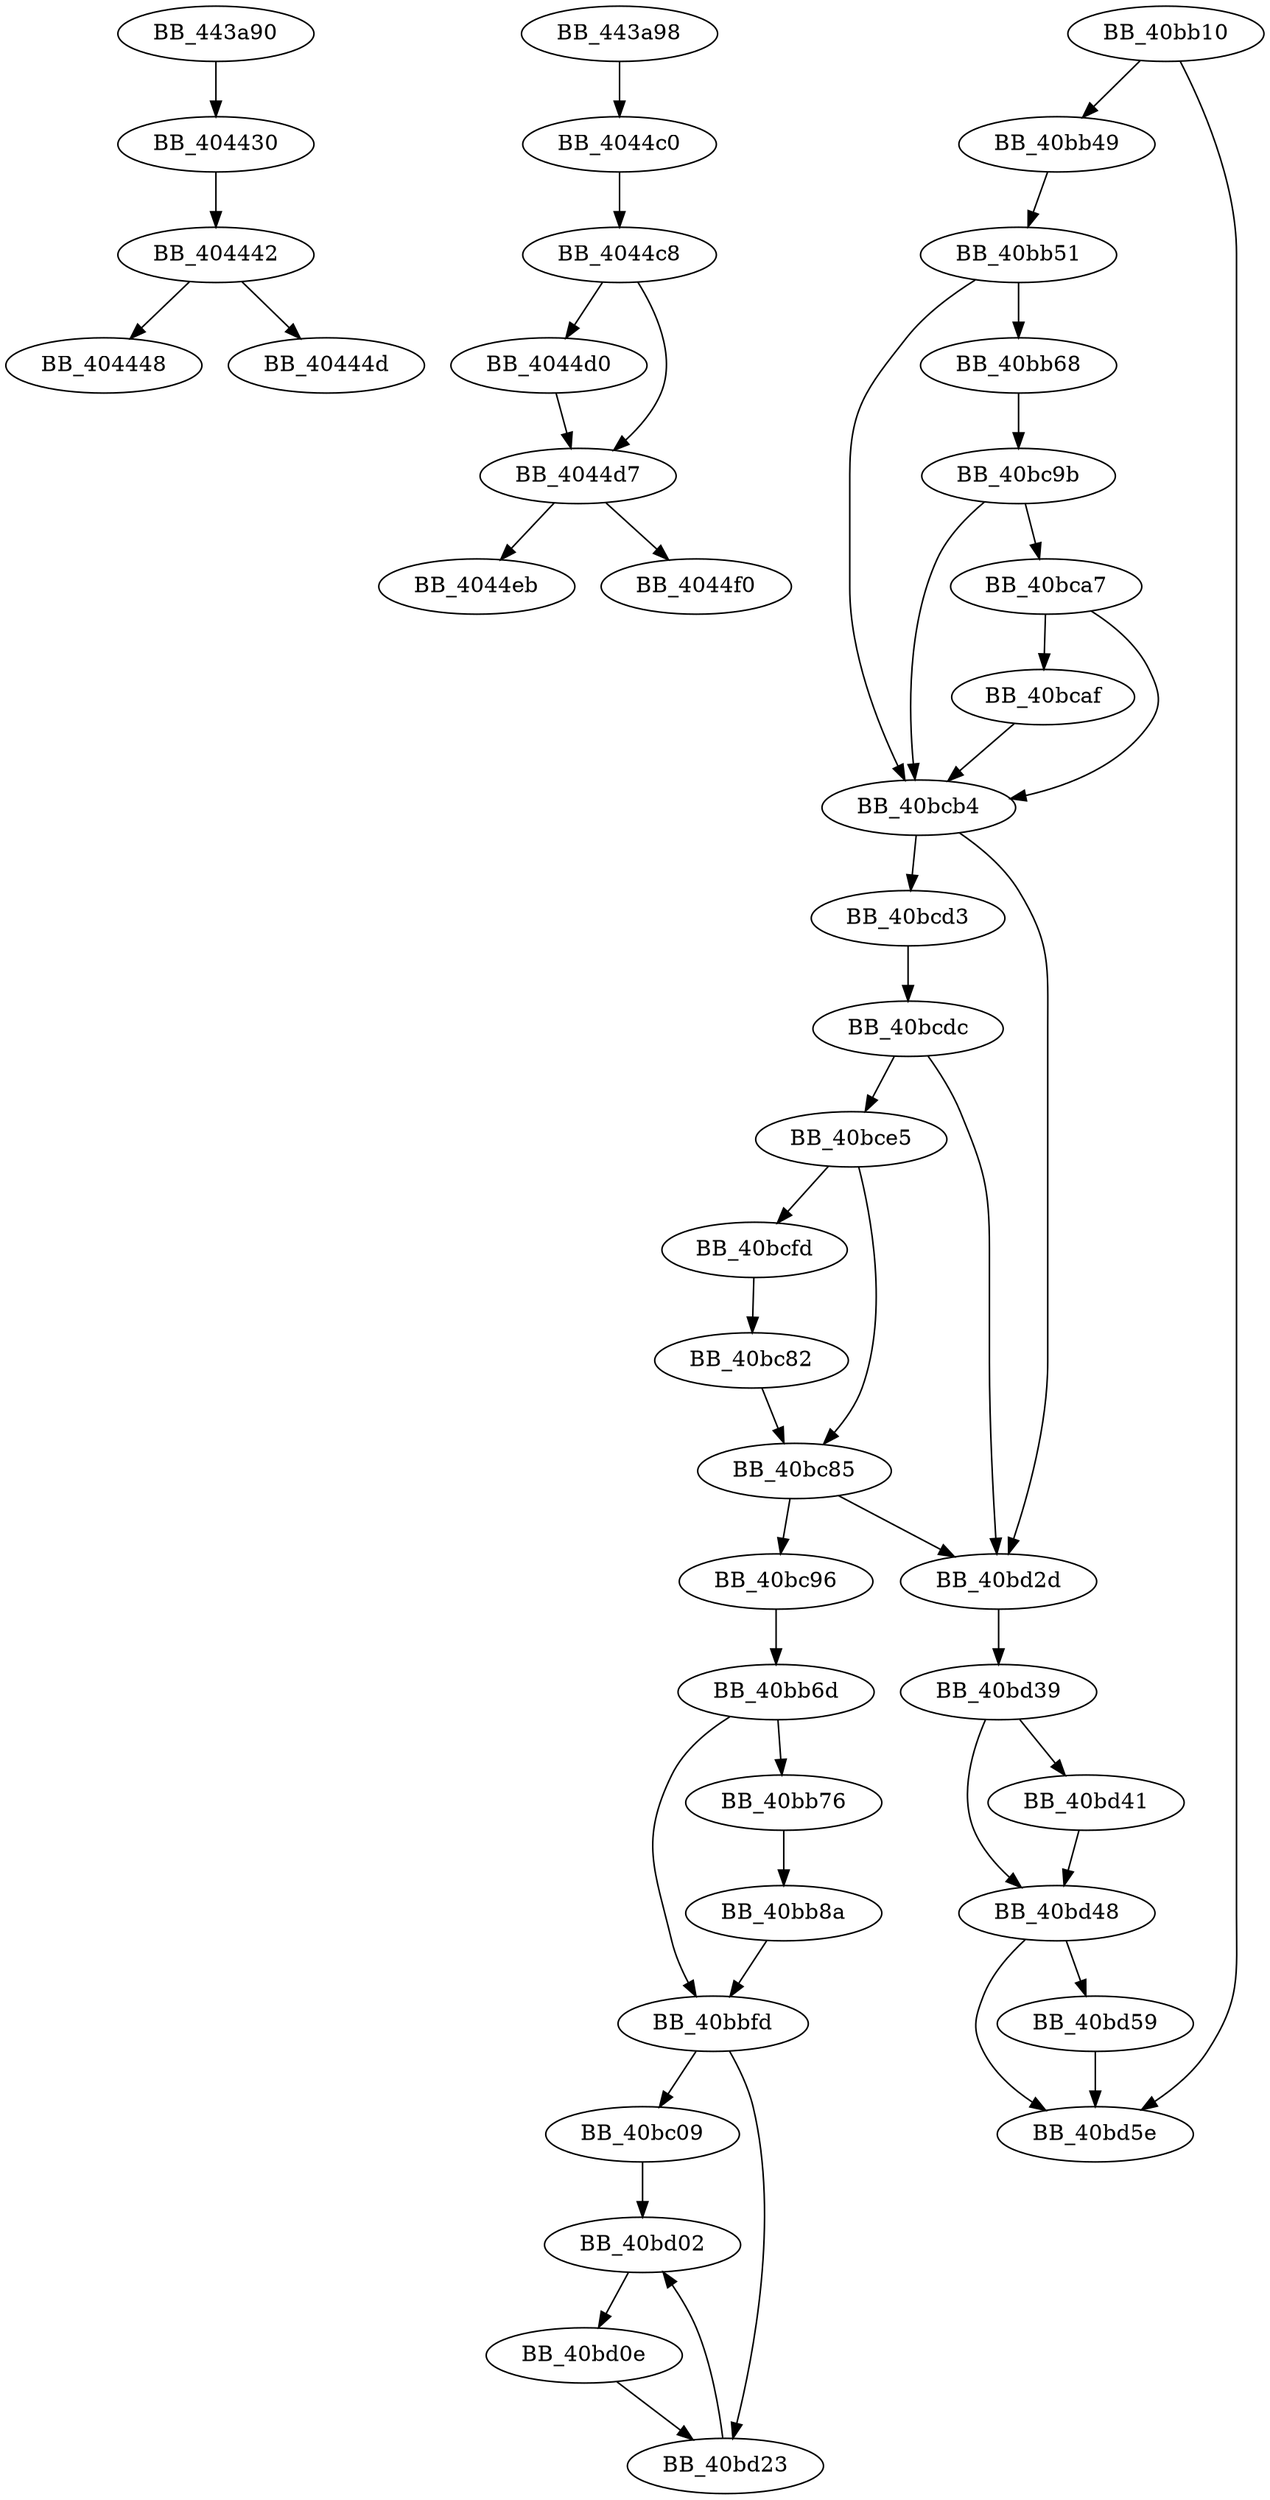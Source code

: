 DiGraph sub_40BB10{
BB_404430->BB_404442
BB_404442->BB_404448
BB_404442->BB_40444d
BB_4044c0->BB_4044c8
BB_4044c8->BB_4044d0
BB_4044c8->BB_4044d7
BB_4044d0->BB_4044d7
BB_4044d7->BB_4044eb
BB_4044d7->BB_4044f0
BB_40bb10->BB_40bb49
BB_40bb10->BB_40bd5e
BB_40bb49->BB_40bb51
BB_40bb51->BB_40bb68
BB_40bb51->BB_40bcb4
BB_40bb68->BB_40bc9b
BB_40bb6d->BB_40bb76
BB_40bb6d->BB_40bbfd
BB_40bb76->BB_40bb8a
BB_40bb8a->BB_40bbfd
BB_40bbfd->BB_40bc09
BB_40bbfd->BB_40bd23
BB_40bc09->BB_40bd02
BB_40bc82->BB_40bc85
BB_40bc85->BB_40bc96
BB_40bc85->BB_40bd2d
BB_40bc96->BB_40bb6d
BB_40bc9b->BB_40bca7
BB_40bc9b->BB_40bcb4
BB_40bca7->BB_40bcaf
BB_40bca7->BB_40bcb4
BB_40bcaf->BB_40bcb4
BB_40bcb4->BB_40bcd3
BB_40bcb4->BB_40bd2d
BB_40bcd3->BB_40bcdc
BB_40bcdc->BB_40bce5
BB_40bcdc->BB_40bd2d
BB_40bce5->BB_40bc85
BB_40bce5->BB_40bcfd
BB_40bcfd->BB_40bc82
BB_40bd02->BB_40bd0e
BB_40bd0e->BB_40bd23
BB_40bd23->BB_40bd02
BB_40bd2d->BB_40bd39
BB_40bd39->BB_40bd41
BB_40bd39->BB_40bd48
BB_40bd41->BB_40bd48
BB_40bd48->BB_40bd59
BB_40bd48->BB_40bd5e
BB_40bd59->BB_40bd5e
BB_443a90->BB_404430
BB_443a98->BB_4044c0
}
